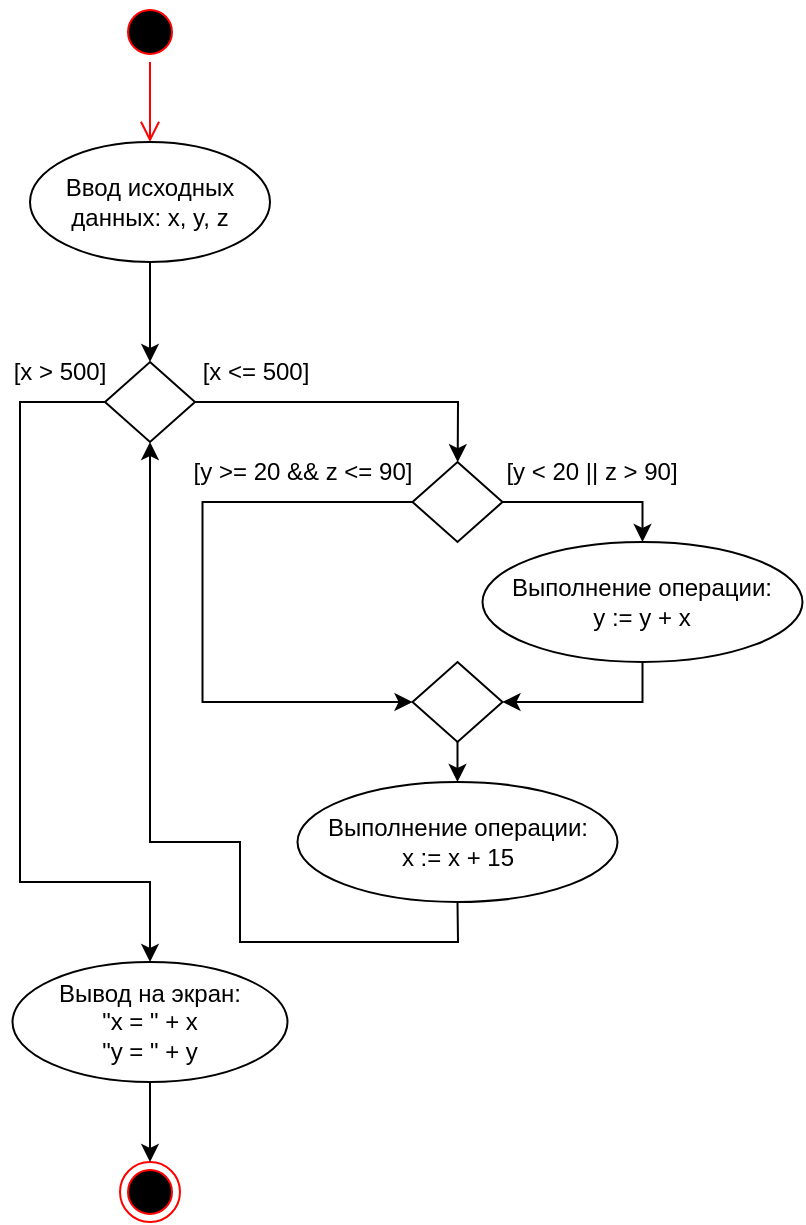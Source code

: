 <?xml version="1.0" encoding="UTF-8"?>
<mxfile version="15.8.9" type="google"><diagram id="-UK28mqGMtvThzV_xgsl" name="Page-1"><mxGraphModel dx="1422" dy="780" grid="1" gridSize="10" guides="1" tooltips="1" connect="1" arrows="1" fold="1" page="1" pageScale="1" pageWidth="850" pageHeight="1100" math="0" shadow="0"><root><mxCell id="0"/><mxCell id="1" parent="0"/><mxCell id="iB3GSLsbFZeiT4MlimVr-1" value="" style="ellipse;html=1;shape=startState;fillColor=#000000;strokeColor=#ff0000;" vertex="1" parent="1"><mxGeometry x="220" y="50" width="30" height="30" as="geometry"/></mxCell><mxCell id="iB3GSLsbFZeiT4MlimVr-2" value="" style="edgeStyle=orthogonalEdgeStyle;html=1;verticalAlign=bottom;endArrow=open;endSize=8;strokeColor=#ff0000;rounded=0;" edge="1" parent="1" source="iB3GSLsbFZeiT4MlimVr-1" target="iB3GSLsbFZeiT4MlimVr-3"><mxGeometry relative="1" as="geometry"><mxPoint x="235" y="140" as="targetPoint"/></mxGeometry></mxCell><mxCell id="iB3GSLsbFZeiT4MlimVr-3" value="Ввод исходных данных: x, y, z" style="ellipse;whiteSpace=wrap;html=1;" vertex="1" parent="1"><mxGeometry x="175" y="120" width="120" height="60" as="geometry"/></mxCell><mxCell id="iB3GSLsbFZeiT4MlimVr-4" value="" style="rhombus;whiteSpace=wrap;html=1;" vertex="1" parent="1"><mxGeometry x="212.5" y="230" width="45" height="40" as="geometry"/></mxCell><mxCell id="iB3GSLsbFZeiT4MlimVr-5" value="" style="endArrow=classic;html=1;rounded=0;" edge="1" parent="1" source="iB3GSLsbFZeiT4MlimVr-3" target="iB3GSLsbFZeiT4MlimVr-4"><mxGeometry width="50" height="50" relative="1" as="geometry"><mxPoint x="300" y="250" as="sourcePoint"/><mxPoint x="350" y="200" as="targetPoint"/></mxGeometry></mxCell><mxCell id="iB3GSLsbFZeiT4MlimVr-6" value="" style="rhombus;whiteSpace=wrap;html=1;" vertex="1" parent="1"><mxGeometry x="366.25" y="280" width="45" height="40" as="geometry"/></mxCell><mxCell id="iB3GSLsbFZeiT4MlimVr-7" value="" style="endArrow=classic;html=1;rounded=0;jumpStyle=none;jumpSize=6;elbow=vertical;strokeWidth=1;" edge="1" parent="1" source="iB3GSLsbFZeiT4MlimVr-4" target="iB3GSLsbFZeiT4MlimVr-6"><mxGeometry width="50" height="50" relative="1" as="geometry"><mxPoint x="300" y="250" as="sourcePoint"/><mxPoint x="350" y="200" as="targetPoint"/><Array as="points"><mxPoint x="389" y="250"/></Array></mxGeometry></mxCell><mxCell id="iB3GSLsbFZeiT4MlimVr-8" value="[x &amp;lt;= 500]" style="text;html=1;strokeColor=none;fillColor=none;align=center;verticalAlign=middle;whiteSpace=wrap;rounded=0;" vertex="1" parent="1"><mxGeometry x="257.5" y="220" width="60" height="30" as="geometry"/></mxCell><mxCell id="iB3GSLsbFZeiT4MlimVr-9" value="" style="rhombus;whiteSpace=wrap;html=1;" vertex="1" parent="1"><mxGeometry x="366.25" y="380" width="45" height="40" as="geometry"/></mxCell><mxCell id="iB3GSLsbFZeiT4MlimVr-10" value="&lt;div&gt;Выполнение операции:&lt;/div&gt;&lt;div&gt;y := y + x&lt;/div&gt;" style="ellipse;whiteSpace=wrap;html=1;" vertex="1" parent="1"><mxGeometry x="401.25" y="320" width="160" height="60" as="geometry"/></mxCell><mxCell id="iB3GSLsbFZeiT4MlimVr-11" value="" style="endArrow=classic;html=1;rounded=0;jumpStyle=none;jumpSize=6;elbow=vertical;strokeWidth=1;" edge="1" parent="1" source="iB3GSLsbFZeiT4MlimVr-6" target="iB3GSLsbFZeiT4MlimVr-10"><mxGeometry width="50" height="50" relative="1" as="geometry"><mxPoint x="338.75" y="230" as="sourcePoint"/><mxPoint x="398.874" y="290.11" as="targetPoint"/><Array as="points"><mxPoint x="481.25" y="300"/></Array></mxGeometry></mxCell><mxCell id="iB3GSLsbFZeiT4MlimVr-12" value="" style="endArrow=classic;html=1;rounded=0;jumpStyle=none;jumpSize=6;elbow=vertical;strokeWidth=1;startArrow=none;" edge="1" parent="1" source="iB3GSLsbFZeiT4MlimVr-6" target="iB3GSLsbFZeiT4MlimVr-9"><mxGeometry width="50" height="50" relative="1" as="geometry"><mxPoint x="421.25" y="310" as="sourcePoint"/><mxPoint x="521.25" y="340" as="targetPoint"/><Array as="points"><mxPoint x="261.25" y="300"/><mxPoint x="261.25" y="400"/></Array></mxGeometry></mxCell><mxCell id="iB3GSLsbFZeiT4MlimVr-13" value="" style="endArrow=classic;html=1;rounded=0;jumpStyle=none;jumpSize=6;elbow=vertical;strokeWidth=1;" edge="1" parent="1" source="iB3GSLsbFZeiT4MlimVr-10" target="iB3GSLsbFZeiT4MlimVr-9"><mxGeometry width="50" height="50" relative="1" as="geometry"><mxPoint x="421.25" y="310" as="sourcePoint"/><mxPoint x="491.25" y="340" as="targetPoint"/><Array as="points"><mxPoint x="481.25" y="400"/></Array></mxGeometry></mxCell><mxCell id="iB3GSLsbFZeiT4MlimVr-14" value="" style="endArrow=classic;html=1;rounded=0;jumpStyle=none;jumpSize=6;elbow=vertical;strokeWidth=1;" edge="1" parent="1" source="iB3GSLsbFZeiT4MlimVr-22" target="iB3GSLsbFZeiT4MlimVr-4"><mxGeometry width="50" height="50" relative="1" as="geometry"><mxPoint x="305" y="310" as="sourcePoint"/><mxPoint x="305" y="410" as="targetPoint"/><Array as="points"><mxPoint x="389" y="520"/><mxPoint x="280" y="520"/><mxPoint x="280" y="470"/><mxPoint x="235" y="470"/><mxPoint x="235" y="290"/></Array></mxGeometry></mxCell><mxCell id="iB3GSLsbFZeiT4MlimVr-15" value="&lt;div&gt;Вывод на экран:&lt;/div&gt;&lt;div&gt;&quot;x = &quot; + x&lt;/div&gt;&lt;div&gt;&quot;y = &quot; + y&lt;br&gt;&lt;/div&gt;" style="ellipse;whiteSpace=wrap;html=1;" vertex="1" parent="1"><mxGeometry x="166.25" y="530" width="137.5" height="60" as="geometry"/></mxCell><mxCell id="iB3GSLsbFZeiT4MlimVr-16" value="" style="endArrow=classic;html=1;rounded=0;" edge="1" parent="1" source="iB3GSLsbFZeiT4MlimVr-4" target="iB3GSLsbFZeiT4MlimVr-15"><mxGeometry width="50" height="50" relative="1" as="geometry"><mxPoint x="245" y="190" as="sourcePoint"/><mxPoint x="245" y="240" as="targetPoint"/><Array as="points"><mxPoint x="170" y="250"/><mxPoint x="170" y="490"/><mxPoint x="235" y="490"/></Array></mxGeometry></mxCell><mxCell id="iB3GSLsbFZeiT4MlimVr-17" value="[x &amp;gt; 500]" style="text;html=1;strokeColor=none;fillColor=none;align=center;verticalAlign=middle;whiteSpace=wrap;rounded=0;" vertex="1" parent="1"><mxGeometry x="160" y="220" width="60" height="30" as="geometry"/></mxCell><mxCell id="iB3GSLsbFZeiT4MlimVr-18" value="[y &amp;lt; 20 || z &amp;gt; 90]" style="text;html=1;strokeColor=none;fillColor=none;align=center;verticalAlign=middle;whiteSpace=wrap;rounded=0;" vertex="1" parent="1"><mxGeometry x="411.25" y="270" width="90" height="30" as="geometry"/></mxCell><mxCell id="iB3GSLsbFZeiT4MlimVr-19" value="[y &amp;gt;= 20 &amp;amp;&amp;amp; z &amp;lt;= 90]" style="text;html=1;strokeColor=none;fillColor=none;align=center;verticalAlign=middle;whiteSpace=wrap;rounded=0;" vertex="1" parent="1"><mxGeometry x="250" y="270" width="122.5" height="30" as="geometry"/></mxCell><mxCell id="iB3GSLsbFZeiT4MlimVr-20" value="" style="ellipse;html=1;shape=endState;fillColor=#000000;strokeColor=#ff0000;" vertex="1" parent="1"><mxGeometry x="220" y="630" width="30" height="30" as="geometry"/></mxCell><mxCell id="iB3GSLsbFZeiT4MlimVr-21" value="" style="endArrow=classic;html=1;rounded=0;" edge="1" parent="1" source="iB3GSLsbFZeiT4MlimVr-15" target="iB3GSLsbFZeiT4MlimVr-20"><mxGeometry width="50" height="50" relative="1" as="geometry"><mxPoint x="245" y="280" as="sourcePoint"/><mxPoint x="245" y="330" as="targetPoint"/></mxGeometry></mxCell><mxCell id="iB3GSLsbFZeiT4MlimVr-22" value="&lt;div&gt;Выполнение операции:&lt;/div&gt;&lt;div&gt;x := x + 15&lt;br&gt;&lt;/div&gt;" style="ellipse;whiteSpace=wrap;html=1;" vertex="1" parent="1"><mxGeometry x="308.75" y="440" width="160" height="60" as="geometry"/></mxCell><mxCell id="iB3GSLsbFZeiT4MlimVr-23" value="" style="endArrow=classic;html=1;rounded=0;" edge="1" parent="1" source="iB3GSLsbFZeiT4MlimVr-9" target="iB3GSLsbFZeiT4MlimVr-22"><mxGeometry width="50" height="50" relative="1" as="geometry"><mxPoint x="245" y="190" as="sourcePoint"/><mxPoint x="245" y="240" as="targetPoint"/></mxGeometry></mxCell></root></mxGraphModel></diagram></mxfile>